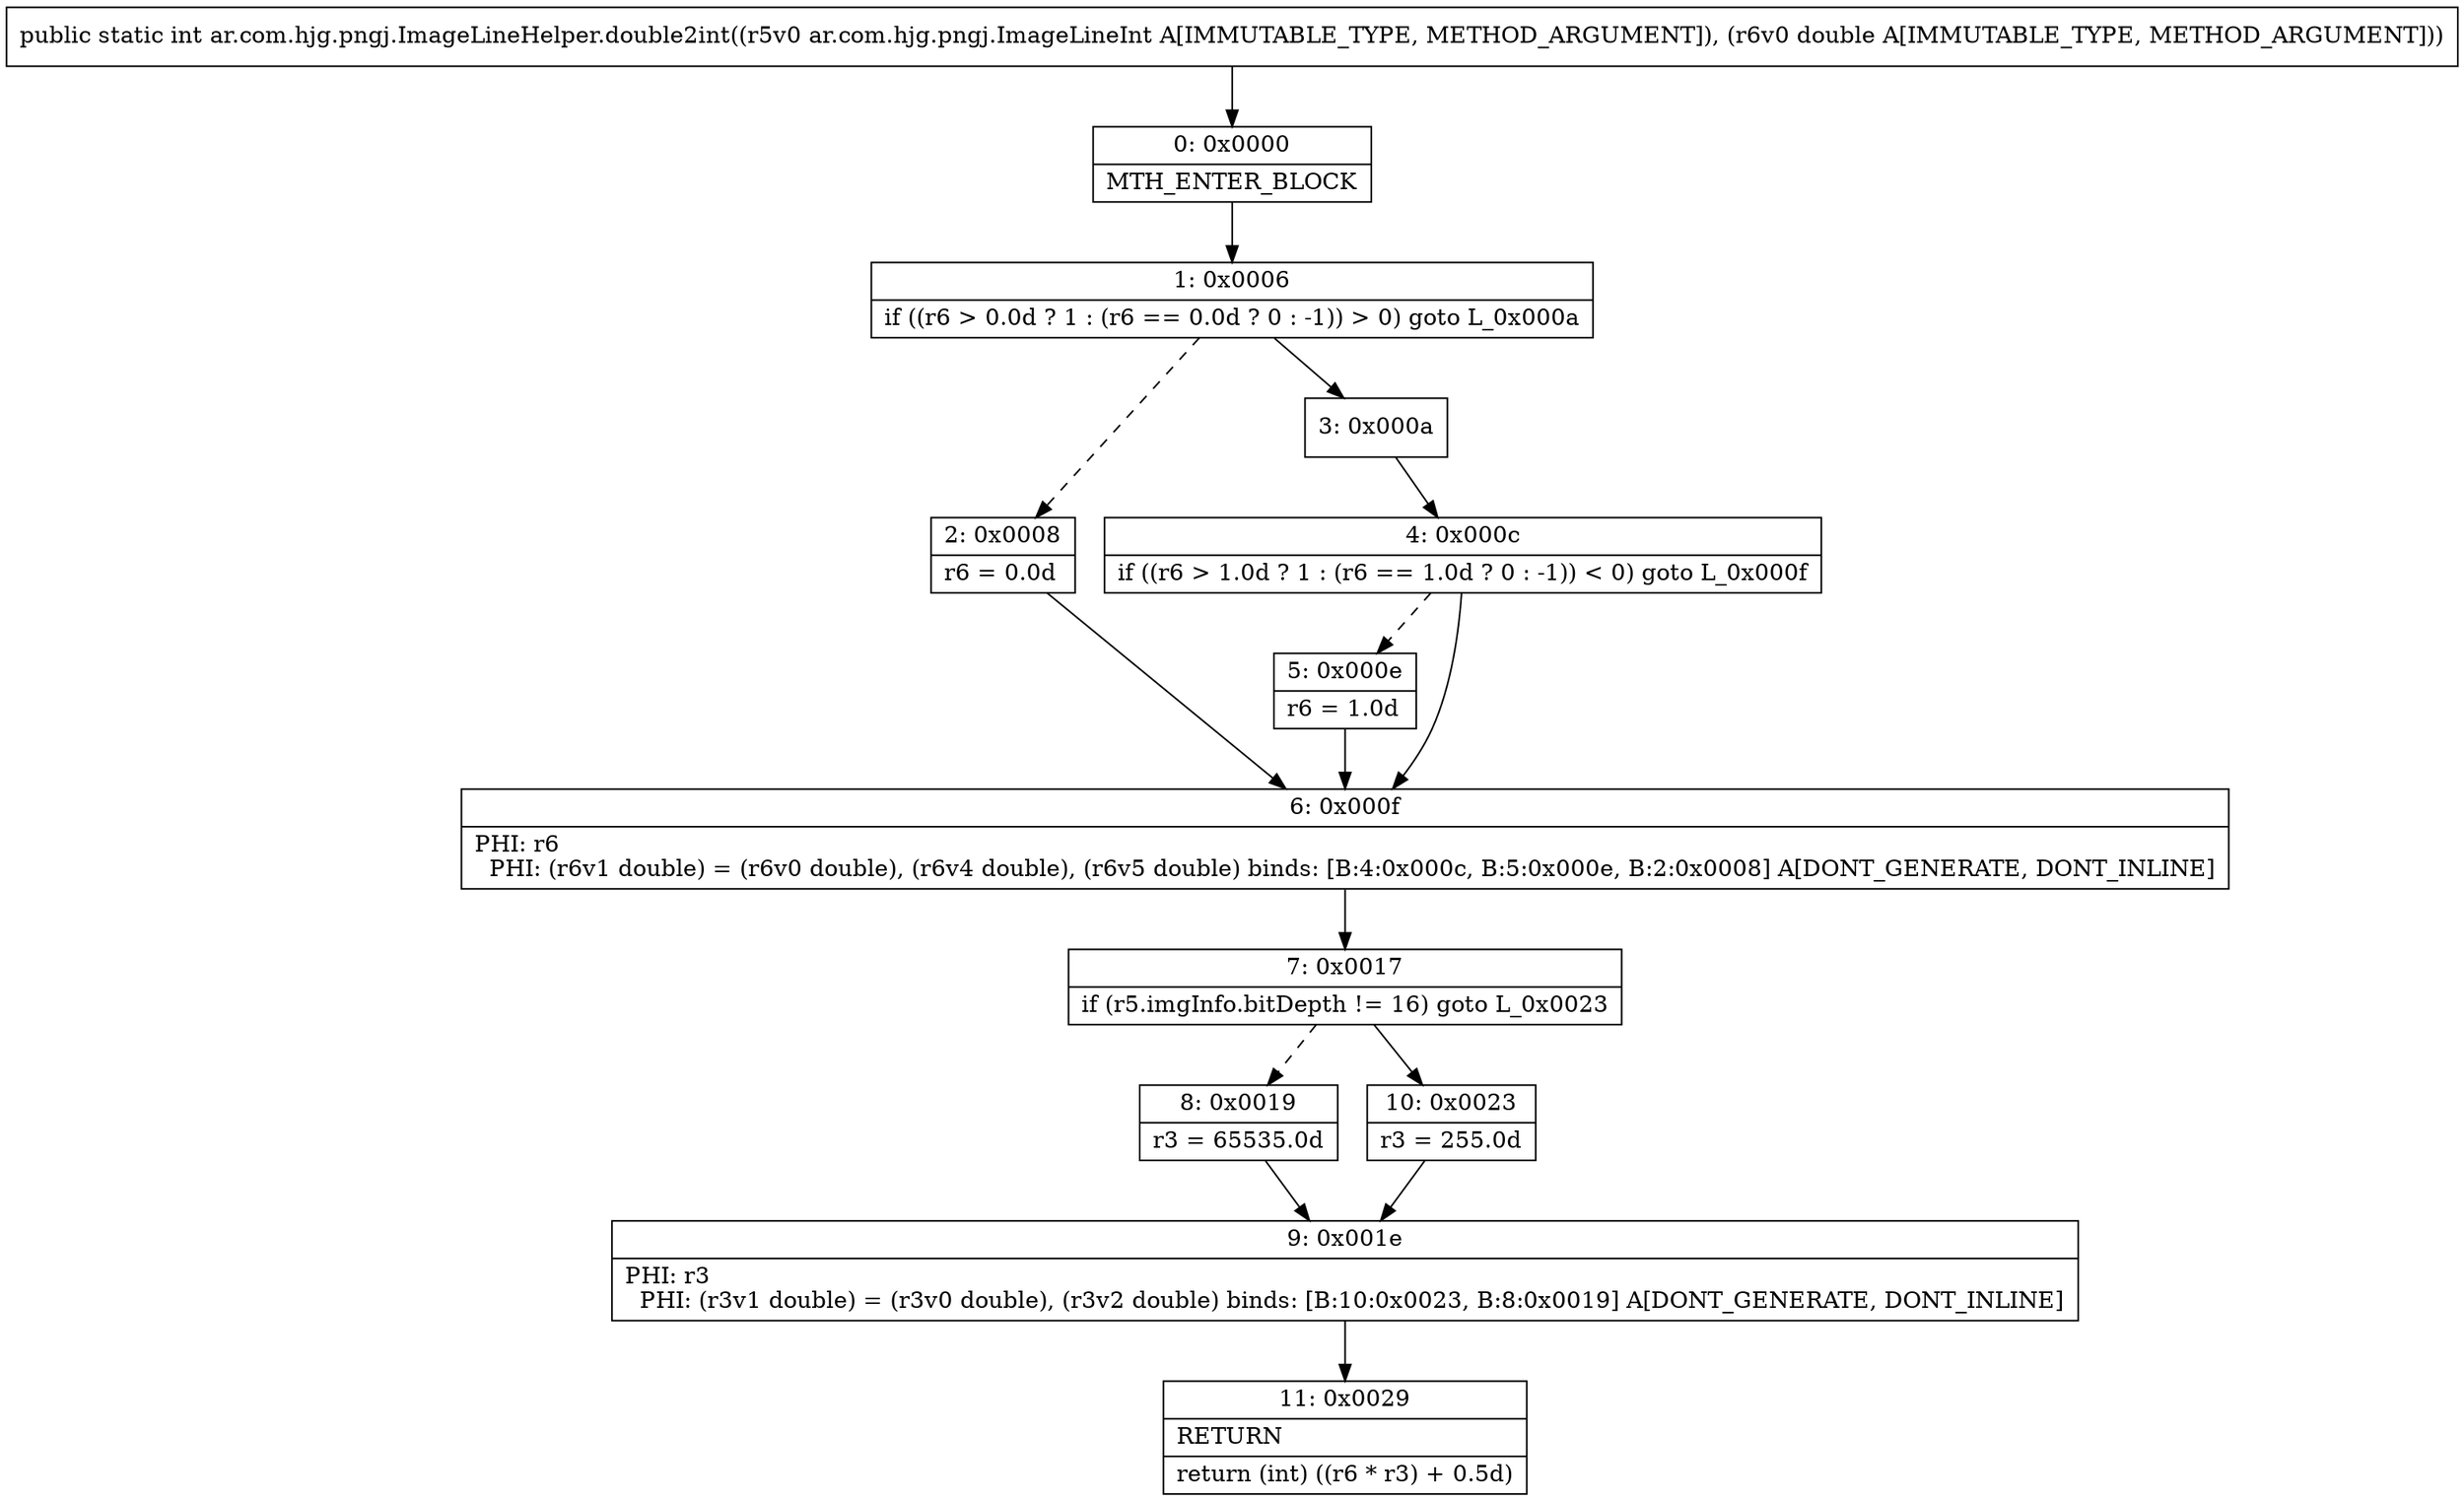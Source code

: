 digraph "CFG forar.com.hjg.pngj.ImageLineHelper.double2int(Lar\/com\/hjg\/pngj\/ImageLineInt;D)I" {
Node_0 [shape=record,label="{0\:\ 0x0000|MTH_ENTER_BLOCK\l}"];
Node_1 [shape=record,label="{1\:\ 0x0006|if ((r6 \> 0.0d ? 1 : (r6 == 0.0d ? 0 : \-1)) \> 0) goto L_0x000a\l}"];
Node_2 [shape=record,label="{2\:\ 0x0008|r6 = 0.0d\l}"];
Node_3 [shape=record,label="{3\:\ 0x000a}"];
Node_4 [shape=record,label="{4\:\ 0x000c|if ((r6 \> 1.0d ? 1 : (r6 == 1.0d ? 0 : \-1)) \< 0) goto L_0x000f\l}"];
Node_5 [shape=record,label="{5\:\ 0x000e|r6 = 1.0d\l}"];
Node_6 [shape=record,label="{6\:\ 0x000f|PHI: r6 \l  PHI: (r6v1 double) = (r6v0 double), (r6v4 double), (r6v5 double) binds: [B:4:0x000c, B:5:0x000e, B:2:0x0008] A[DONT_GENERATE, DONT_INLINE]\l}"];
Node_7 [shape=record,label="{7\:\ 0x0017|if (r5.imgInfo.bitDepth != 16) goto L_0x0023\l}"];
Node_8 [shape=record,label="{8\:\ 0x0019|r3 = 65535.0d\l}"];
Node_9 [shape=record,label="{9\:\ 0x001e|PHI: r3 \l  PHI: (r3v1 double) = (r3v0 double), (r3v2 double) binds: [B:10:0x0023, B:8:0x0019] A[DONT_GENERATE, DONT_INLINE]\l}"];
Node_10 [shape=record,label="{10\:\ 0x0023|r3 = 255.0d\l}"];
Node_11 [shape=record,label="{11\:\ 0x0029|RETURN\l|return (int) ((r6 * r3) + 0.5d)\l}"];
MethodNode[shape=record,label="{public static int ar.com.hjg.pngj.ImageLineHelper.double2int((r5v0 ar.com.hjg.pngj.ImageLineInt A[IMMUTABLE_TYPE, METHOD_ARGUMENT]), (r6v0 double A[IMMUTABLE_TYPE, METHOD_ARGUMENT])) }"];
MethodNode -> Node_0;
Node_0 -> Node_1;
Node_1 -> Node_2[style=dashed];
Node_1 -> Node_3;
Node_2 -> Node_6;
Node_3 -> Node_4;
Node_4 -> Node_5[style=dashed];
Node_4 -> Node_6;
Node_5 -> Node_6;
Node_6 -> Node_7;
Node_7 -> Node_8[style=dashed];
Node_7 -> Node_10;
Node_8 -> Node_9;
Node_9 -> Node_11;
Node_10 -> Node_9;
}


